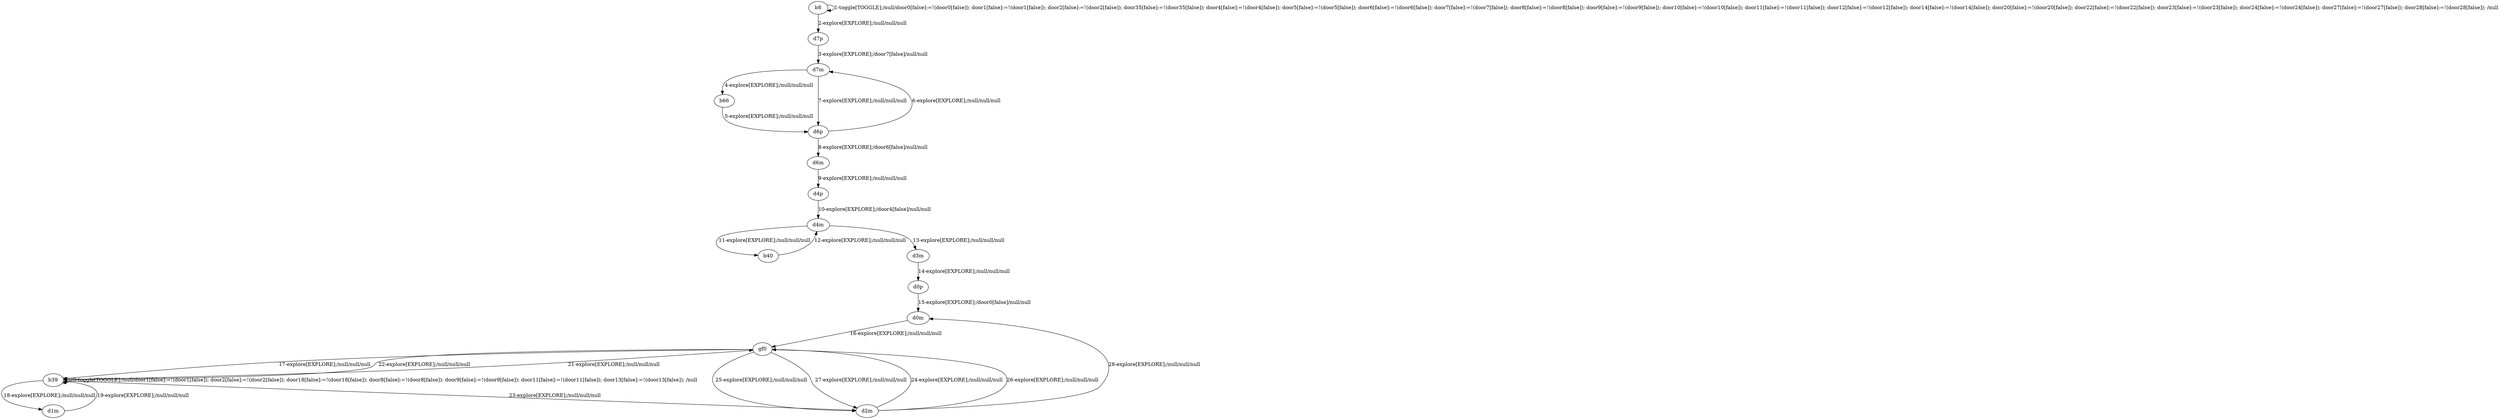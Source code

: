 # Total number of goals covered by this test: 1
# d2m --> d0m

digraph g {
"b8" -> "b8" [label = "1-toggle[TOGGLE];/null/door0[false]:=!(door0[false]); door1[false]:=!(door1[false]); door2[false]:=!(door2[false]); door35[false]:=!(door35[false]); door4[false]:=!(door4[false]); door5[false]:=!(door5[false]); door6[false]:=!(door6[false]); door7[false]:=!(door7[false]); door8[false]:=!(door8[false]); door9[false]:=!(door9[false]); door10[false]:=!(door10[false]); door11[false]:=!(door11[false]); door12[false]:=!(door12[false]); door14[false]:=!(door14[false]); door20[false]:=!(door20[false]); door22[false]:=!(door22[false]); door23[false]:=!(door23[false]); door24[false]:=!(door24[false]); door27[false]:=!(door27[false]); door28[false]:=!(door28[false]); /null"];
"b8" -> "d7p" [label = "2-explore[EXPLORE];/null/null/null"];
"d7p" -> "d7m" [label = "3-explore[EXPLORE];/door7[false]/null/null"];
"d7m" -> "b66" [label = "4-explore[EXPLORE];/null/null/null"];
"b66" -> "d6p" [label = "5-explore[EXPLORE];/null/null/null"];
"d6p" -> "d7m" [label = "6-explore[EXPLORE];/null/null/null"];
"d7m" -> "d6p" [label = "7-explore[EXPLORE];/null/null/null"];
"d6p" -> "d6m" [label = "8-explore[EXPLORE];/door6[false]/null/null"];
"d6m" -> "d4p" [label = "9-explore[EXPLORE];/null/null/null"];
"d4p" -> "d4m" [label = "10-explore[EXPLORE];/door4[false]/null/null"];
"d4m" -> "b40" [label = "11-explore[EXPLORE];/null/null/null"];
"b40" -> "d4m" [label = "12-explore[EXPLORE];/null/null/null"];
"d4m" -> "d3m" [label = "13-explore[EXPLORE];/null/null/null"];
"d3m" -> "d0p" [label = "14-explore[EXPLORE];/null/null/null"];
"d0p" -> "d0m" [label = "15-explore[EXPLORE];/door0[false]/null/null"];
"d0m" -> "gf0" [label = "16-explore[EXPLORE];/null/null/null"];
"gf0" -> "b39" [label = "17-explore[EXPLORE];/null/null/null"];
"b39" -> "d1m" [label = "18-explore[EXPLORE];/null/null/null"];
"d1m" -> "b39" [label = "19-explore[EXPLORE];/null/null/null"];
"b39" -> "b39" [label = "20-toggle[TOGGLE];/null/door1[false]:=!(door1[false]); door2[false]:=!(door2[false]); door18[false]:=!(door18[false]); door8[false]:=!(door8[false]); door9[false]:=!(door9[false]); door11[false]:=!(door11[false]); door13[false]:=!(door13[false]); /null"];
"b39" -> "gf0" [label = "21-explore[EXPLORE];/null/null/null"];
"gf0" -> "b39" [label = "22-explore[EXPLORE];/null/null/null"];
"b39" -> "d2m" [label = "23-explore[EXPLORE];/null/null/null"];
"d2m" -> "gf0" [label = "24-explore[EXPLORE];/null/null/null"];
"gf0" -> "d2m" [label = "25-explore[EXPLORE];/null/null/null"];
"d2m" -> "gf0" [label = "26-explore[EXPLORE];/null/null/null"];
"gf0" -> "d2m" [label = "27-explore[EXPLORE];/null/null/null"];
"d2m" -> "d0m" [label = "28-explore[EXPLORE];/null/null/null"];
}